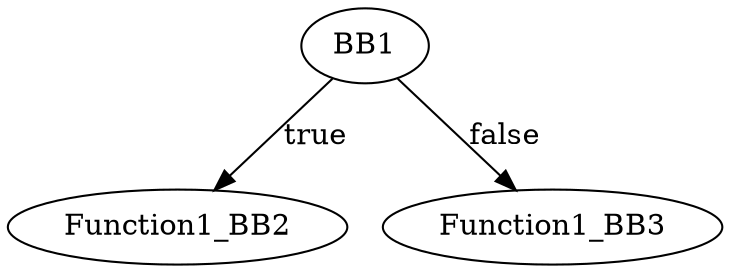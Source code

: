digraph MyModule {
  "Function1_BB1" [label="BB1"];
  "Function1_BB1" -> "Function1_BB2" [label="true"];
  "Function1_BB1" -> "Function1_BB3" [label="false"];
}
